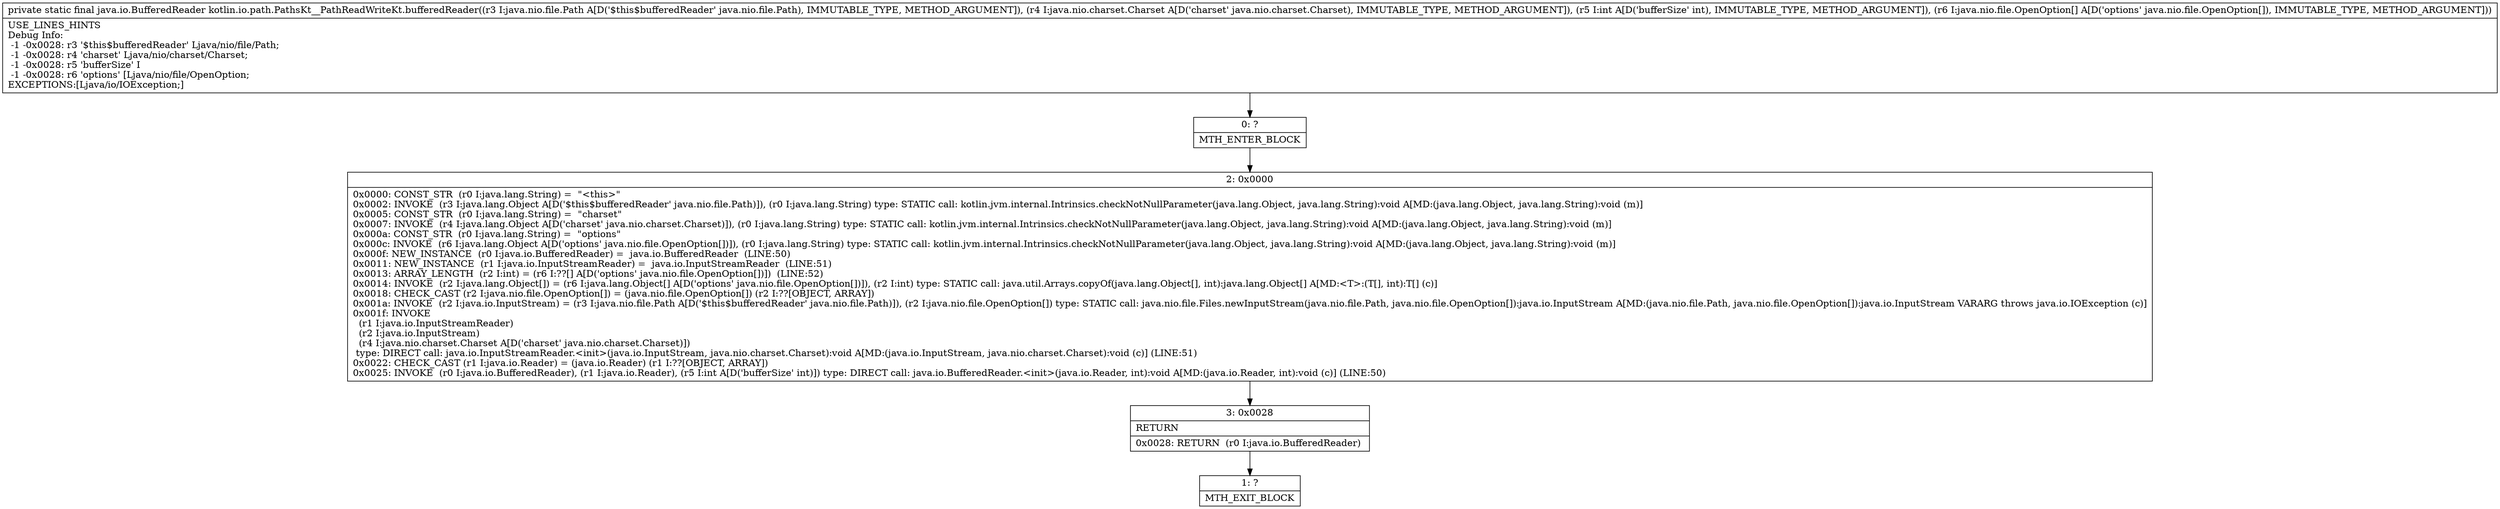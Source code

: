 digraph "CFG forkotlin.io.path.PathsKt__PathReadWriteKt.bufferedReader(Ljava\/nio\/file\/Path;Ljava\/nio\/charset\/Charset;I[Ljava\/nio\/file\/OpenOption;)Ljava\/io\/BufferedReader;" {
Node_0 [shape=record,label="{0\:\ ?|MTH_ENTER_BLOCK\l}"];
Node_2 [shape=record,label="{2\:\ 0x0000|0x0000: CONST_STR  (r0 I:java.lang.String) =  \"\<this\>\" \l0x0002: INVOKE  (r3 I:java.lang.Object A[D('$this$bufferedReader' java.nio.file.Path)]), (r0 I:java.lang.String) type: STATIC call: kotlin.jvm.internal.Intrinsics.checkNotNullParameter(java.lang.Object, java.lang.String):void A[MD:(java.lang.Object, java.lang.String):void (m)]\l0x0005: CONST_STR  (r0 I:java.lang.String) =  \"charset\" \l0x0007: INVOKE  (r4 I:java.lang.Object A[D('charset' java.nio.charset.Charset)]), (r0 I:java.lang.String) type: STATIC call: kotlin.jvm.internal.Intrinsics.checkNotNullParameter(java.lang.Object, java.lang.String):void A[MD:(java.lang.Object, java.lang.String):void (m)]\l0x000a: CONST_STR  (r0 I:java.lang.String) =  \"options\" \l0x000c: INVOKE  (r6 I:java.lang.Object A[D('options' java.nio.file.OpenOption[])]), (r0 I:java.lang.String) type: STATIC call: kotlin.jvm.internal.Intrinsics.checkNotNullParameter(java.lang.Object, java.lang.String):void A[MD:(java.lang.Object, java.lang.String):void (m)]\l0x000f: NEW_INSTANCE  (r0 I:java.io.BufferedReader) =  java.io.BufferedReader  (LINE:50)\l0x0011: NEW_INSTANCE  (r1 I:java.io.InputStreamReader) =  java.io.InputStreamReader  (LINE:51)\l0x0013: ARRAY_LENGTH  (r2 I:int) = (r6 I:??[] A[D('options' java.nio.file.OpenOption[])])  (LINE:52)\l0x0014: INVOKE  (r2 I:java.lang.Object[]) = (r6 I:java.lang.Object[] A[D('options' java.nio.file.OpenOption[])]), (r2 I:int) type: STATIC call: java.util.Arrays.copyOf(java.lang.Object[], int):java.lang.Object[] A[MD:\<T\>:(T[], int):T[] (c)]\l0x0018: CHECK_CAST (r2 I:java.nio.file.OpenOption[]) = (java.nio.file.OpenOption[]) (r2 I:??[OBJECT, ARRAY]) \l0x001a: INVOKE  (r2 I:java.io.InputStream) = (r3 I:java.nio.file.Path A[D('$this$bufferedReader' java.nio.file.Path)]), (r2 I:java.nio.file.OpenOption[]) type: STATIC call: java.nio.file.Files.newInputStream(java.nio.file.Path, java.nio.file.OpenOption[]):java.io.InputStream A[MD:(java.nio.file.Path, java.nio.file.OpenOption[]):java.io.InputStream VARARG throws java.io.IOException (c)]\l0x001f: INVOKE  \l  (r1 I:java.io.InputStreamReader)\l  (r2 I:java.io.InputStream)\l  (r4 I:java.nio.charset.Charset A[D('charset' java.nio.charset.Charset)])\l type: DIRECT call: java.io.InputStreamReader.\<init\>(java.io.InputStream, java.nio.charset.Charset):void A[MD:(java.io.InputStream, java.nio.charset.Charset):void (c)] (LINE:51)\l0x0022: CHECK_CAST (r1 I:java.io.Reader) = (java.io.Reader) (r1 I:??[OBJECT, ARRAY]) \l0x0025: INVOKE  (r0 I:java.io.BufferedReader), (r1 I:java.io.Reader), (r5 I:int A[D('bufferSize' int)]) type: DIRECT call: java.io.BufferedReader.\<init\>(java.io.Reader, int):void A[MD:(java.io.Reader, int):void (c)] (LINE:50)\l}"];
Node_3 [shape=record,label="{3\:\ 0x0028|RETURN\l|0x0028: RETURN  (r0 I:java.io.BufferedReader) \l}"];
Node_1 [shape=record,label="{1\:\ ?|MTH_EXIT_BLOCK\l}"];
MethodNode[shape=record,label="{private static final java.io.BufferedReader kotlin.io.path.PathsKt__PathReadWriteKt.bufferedReader((r3 I:java.nio.file.Path A[D('$this$bufferedReader' java.nio.file.Path), IMMUTABLE_TYPE, METHOD_ARGUMENT]), (r4 I:java.nio.charset.Charset A[D('charset' java.nio.charset.Charset), IMMUTABLE_TYPE, METHOD_ARGUMENT]), (r5 I:int A[D('bufferSize' int), IMMUTABLE_TYPE, METHOD_ARGUMENT]), (r6 I:java.nio.file.OpenOption[] A[D('options' java.nio.file.OpenOption[]), IMMUTABLE_TYPE, METHOD_ARGUMENT]))  | USE_LINES_HINTS\lDebug Info:\l  \-1 \-0x0028: r3 '$this$bufferedReader' Ljava\/nio\/file\/Path;\l  \-1 \-0x0028: r4 'charset' Ljava\/nio\/charset\/Charset;\l  \-1 \-0x0028: r5 'bufferSize' I\l  \-1 \-0x0028: r6 'options' [Ljava\/nio\/file\/OpenOption;\lEXCEPTIONS:[Ljava\/io\/IOException;]\l}"];
MethodNode -> Node_0;Node_0 -> Node_2;
Node_2 -> Node_3;
Node_3 -> Node_1;
}

